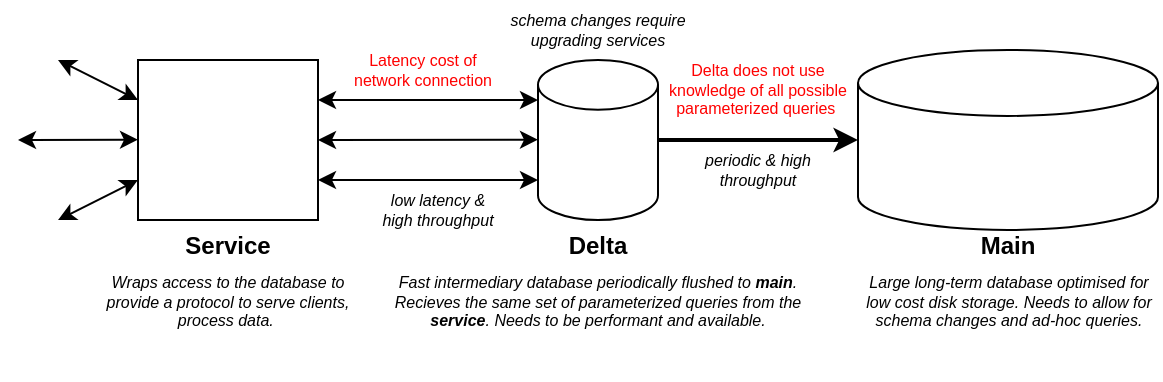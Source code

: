 <mxfile>
    <diagram id="i5sK2yK4htf3sO6do5VU" name="Page-1">
        <mxGraphModel dx="1452" dy="2208" grid="1" gridSize="10" guides="1" tooltips="1" connect="1" arrows="1" fold="1" page="1" pageScale="1" pageWidth="827" pageHeight="1169" math="0" shadow="0">
            <root>
                <mxCell id="0"/>
                <mxCell id="1" parent="0"/>
                <mxCell id="XSlXfkg2FwHnw0k_7yCL-4" style="edgeStyle=orthogonalEdgeStyle;rounded=0;orthogonalLoop=1;jettySize=auto;html=1;exitX=1;exitY=0.5;exitDx=0;exitDy=0;exitPerimeter=0;entryX=0;entryY=0.5;entryDx=0;entryDy=0;entryPerimeter=0;strokeWidth=2;" parent="1" source="XSlXfkg2FwHnw0k_7yCL-2" target="XSlXfkg2FwHnw0k_7yCL-3" edge="1">
                    <mxGeometry relative="1" as="geometry"/>
                </mxCell>
                <mxCell id="XSlXfkg2FwHnw0k_7yCL-2" value="" style="shape=cylinder3;whiteSpace=wrap;html=1;boundedLbl=1;backgroundOutline=1;size=12.41;" parent="1" vertex="1">
                    <mxGeometry x="230" y="20" width="60" height="80" as="geometry"/>
                </mxCell>
                <mxCell id="XSlXfkg2FwHnw0k_7yCL-3" value="" style="shape=cylinder3;whiteSpace=wrap;html=1;boundedLbl=1;backgroundOutline=1;size=16.481;" parent="1" vertex="1">
                    <mxGeometry x="390" y="15" width="150" height="90" as="geometry"/>
                </mxCell>
                <mxCell id="XSlXfkg2FwHnw0k_7yCL-10" value="" style="rounded=0;whiteSpace=wrap;html=1;" parent="1" vertex="1">
                    <mxGeometry x="30" y="20" width="90" height="80" as="geometry"/>
                </mxCell>
                <mxCell id="XSlXfkg2FwHnw0k_7yCL-15" value="" style="endArrow=classic;startArrow=classic;html=1;rounded=0;" parent="1" edge="1">
                    <mxGeometry width="50" height="50" relative="1" as="geometry">
                        <mxPoint x="120" y="60" as="sourcePoint"/>
                        <mxPoint x="230" y="59.85" as="targetPoint"/>
                    </mxGeometry>
                </mxCell>
                <mxCell id="XSlXfkg2FwHnw0k_7yCL-16" value="" style="endArrow=classic;startArrow=classic;html=1;rounded=0;" parent="1" edge="1">
                    <mxGeometry width="50" height="50" relative="1" as="geometry">
                        <mxPoint x="120" y="80" as="sourcePoint"/>
                        <mxPoint x="230" y="80.0" as="targetPoint"/>
                    </mxGeometry>
                </mxCell>
                <mxCell id="XSlXfkg2FwHnw0k_7yCL-17" value="" style="endArrow=classic;startArrow=classic;html=1;rounded=0;" parent="1" edge="1">
                    <mxGeometry width="50" height="50" relative="1" as="geometry">
                        <mxPoint x="120" y="40" as="sourcePoint"/>
                        <mxPoint x="230" y="40" as="targetPoint"/>
                    </mxGeometry>
                </mxCell>
                <mxCell id="XSlXfkg2FwHnw0k_7yCL-18" value="Delta" style="text;html=1;strokeColor=none;fillColor=none;align=center;verticalAlign=middle;whiteSpace=wrap;rounded=0;fontStyle=1" parent="1" vertex="1">
                    <mxGeometry x="230" y="105" width="60" height="15" as="geometry"/>
                </mxCell>
                <mxCell id="XSlXfkg2FwHnw0k_7yCL-19" value="" style="endArrow=classic;startArrow=classic;html=1;rounded=0;" parent="1" edge="1">
                    <mxGeometry width="50" height="50" relative="1" as="geometry">
                        <mxPoint x="-10" y="20" as="sourcePoint"/>
                        <mxPoint x="30" y="40.0" as="targetPoint"/>
                    </mxGeometry>
                </mxCell>
                <mxCell id="XSlXfkg2FwHnw0k_7yCL-20" value="" style="endArrow=classic;startArrow=classic;html=1;rounded=0;" parent="1" edge="1">
                    <mxGeometry width="50" height="50" relative="1" as="geometry">
                        <mxPoint x="-30" y="60" as="sourcePoint"/>
                        <mxPoint x="30" y="59.85" as="targetPoint"/>
                    </mxGeometry>
                </mxCell>
                <mxCell id="XSlXfkg2FwHnw0k_7yCL-21" value="" style="endArrow=classic;startArrow=classic;html=1;rounded=0;" parent="1" edge="1">
                    <mxGeometry width="50" height="50" relative="1" as="geometry">
                        <mxPoint x="-10" y="100" as="sourcePoint"/>
                        <mxPoint x="30" y="80.0" as="targetPoint"/>
                    </mxGeometry>
                </mxCell>
                <mxCell id="XSlXfkg2FwHnw0k_7yCL-23" value="Main" style="text;html=1;strokeColor=none;fillColor=none;align=center;verticalAlign=middle;whiteSpace=wrap;rounded=0;fontStyle=1" parent="1" vertex="1">
                    <mxGeometry x="435" y="105" width="60" height="15" as="geometry"/>
                </mxCell>
                <mxCell id="XSlXfkg2FwHnw0k_7yCL-24" value="Service" style="text;html=1;strokeColor=none;fillColor=none;align=center;verticalAlign=middle;whiteSpace=wrap;rounded=0;fontStyle=1" parent="1" vertex="1">
                    <mxGeometry x="45" y="105" width="60" height="15" as="geometry"/>
                </mxCell>
                <mxCell id="XSlXfkg2FwHnw0k_7yCL-26" value="Large long-term database optimised for low cost disk storage. Needs to allow for schema changes and ad-hoc queries." style="text;html=1;strokeColor=none;fillColor=none;align=center;verticalAlign=top;whiteSpace=wrap;rounded=0;fontStyle=2;fontSize=8;" parent="1" vertex="1">
                    <mxGeometry x="388.75" y="120" width="152.5" height="40" as="geometry"/>
                </mxCell>
                <mxCell id="XSlXfkg2FwHnw0k_7yCL-27" value="Fast intermediary database periodically flushed to &lt;b&gt;main&lt;/b&gt;. Recieves the same set of parameterized queries from the &lt;b&gt;service&lt;/b&gt;. Needs to be performant and available." style="text;html=1;strokeColor=none;fillColor=none;align=center;verticalAlign=top;whiteSpace=wrap;rounded=0;fontStyle=2;fontSize=8;" parent="1" vertex="1">
                    <mxGeometry x="155" y="120" width="210" height="60" as="geometry"/>
                </mxCell>
                <mxCell id="XSlXfkg2FwHnw0k_7yCL-28" value="Wraps access to the database to provide a protocol to serve clients, process data.&amp;nbsp;" style="text;html=1;strokeColor=none;fillColor=none;align=center;verticalAlign=top;whiteSpace=wrap;rounded=0;fontStyle=2;fontSize=8;" parent="1" vertex="1">
                    <mxGeometry x="10" y="120" width="130" height="60" as="geometry"/>
                </mxCell>
                <mxCell id="XSlXfkg2FwHnw0k_7yCL-30" value="schema changes require upgrading services" style="text;html=1;strokeColor=none;fillColor=none;align=center;verticalAlign=middle;whiteSpace=wrap;rounded=0;fontSize=8;fontStyle=2" parent="1" vertex="1">
                    <mxGeometry x="215" y="-10" width="90" height="30" as="geometry"/>
                </mxCell>
                <mxCell id="XSlXfkg2FwHnw0k_7yCL-31" value="periodic &amp;amp; high &lt;br&gt;throughput" style="text;html=1;strokeColor=none;fillColor=none;align=center;verticalAlign=middle;whiteSpace=wrap;rounded=0;fontSize=8;fontStyle=2" parent="1" vertex="1">
                    <mxGeometry x="310" y="60" width="60" height="30" as="geometry"/>
                </mxCell>
                <mxCell id="XSlXfkg2FwHnw0k_7yCL-32" value="low latency &amp;amp; &lt;br&gt;high throughput" style="text;html=1;strokeColor=none;fillColor=none;align=center;verticalAlign=middle;whiteSpace=wrap;rounded=0;fontSize=8;fontStyle=2" parent="1" vertex="1">
                    <mxGeometry x="145" y="80" width="70" height="30" as="geometry"/>
                </mxCell>
                <mxCell id="3" value="Latency cost of network connection" style="text;html=1;strokeColor=none;fillColor=none;align=center;verticalAlign=middle;whiteSpace=wrap;rounded=0;fontColor=#FF0000;fontSize=8;" vertex="1" parent="1">
                    <mxGeometry x="130" y="10" width="85" height="30" as="geometry"/>
                </mxCell>
                <mxCell id="4" value="Delta does not use knowledge of all possible parameterized queries&amp;nbsp;" style="text;html=1;strokeColor=none;fillColor=none;align=center;verticalAlign=middle;whiteSpace=wrap;rounded=0;fontColor=#FF0000;fontSize=8;" vertex="1" parent="1">
                    <mxGeometry x="290" y="20" width="100" height="30" as="geometry"/>
                </mxCell>
            </root>
        </mxGraphModel>
    </diagram>
</mxfile>